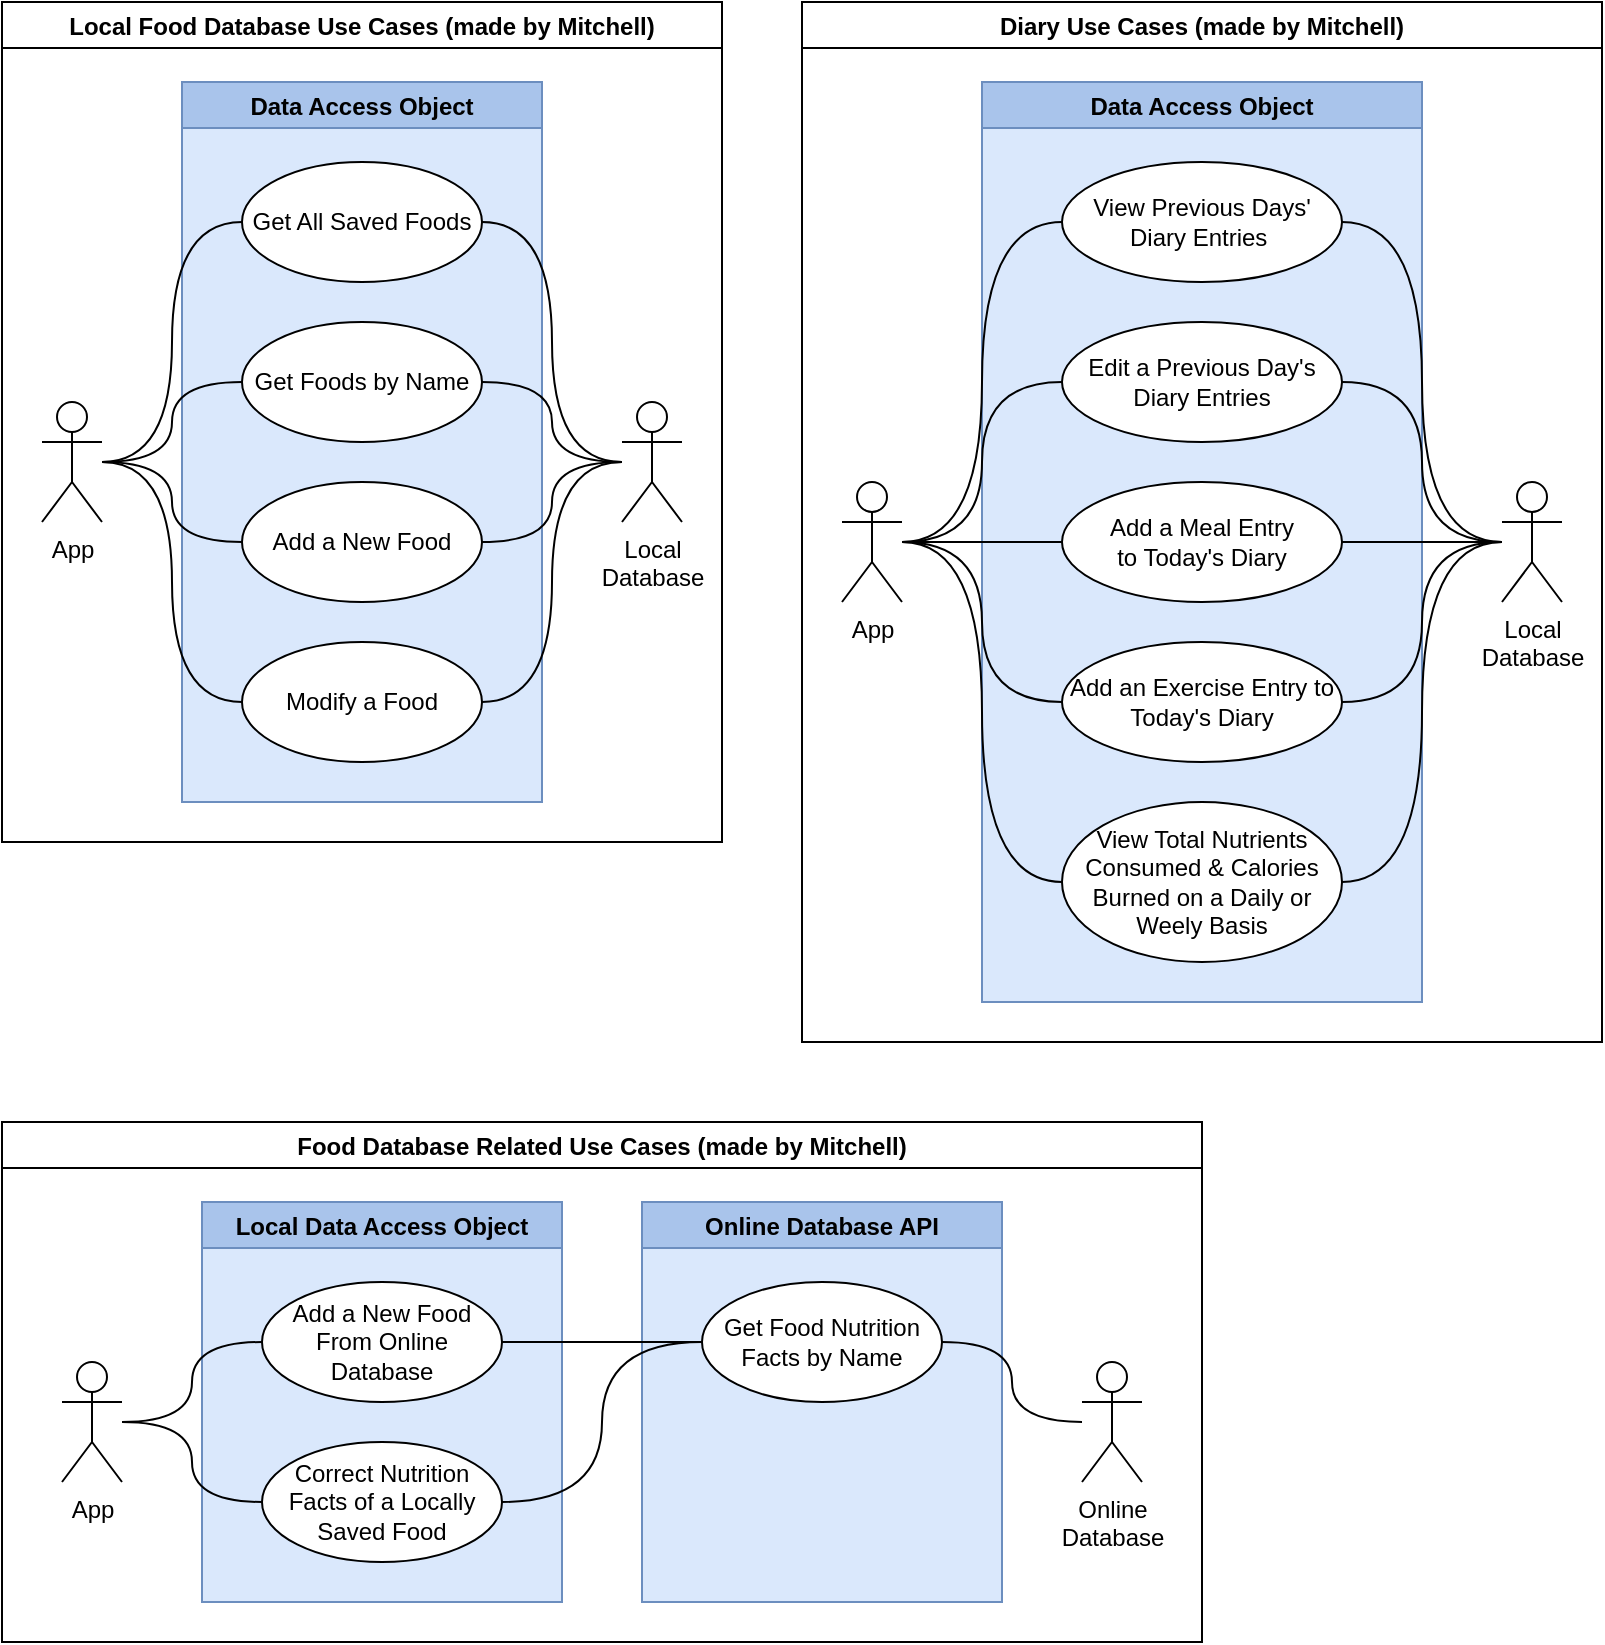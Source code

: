 <?xml version="1.0" encoding="UTF-8"?>
<mxfile version="13.7.5" type="google"><diagram id="3jenhwrjJ5e5n_R-oO0P" name="Page-1"><mxGraphModel dx="1159" dy="1004" grid="1" gridSize="10" guides="1" tooltips="1" connect="1" arrows="1" fold="1" page="0" pageScale="1" pageWidth="1100" pageHeight="850" math="0" shadow="0"><root><mxCell id="0"/><mxCell id="1" parent="0"/><mxCell id="G7qd0cQmT7bevrnCoasT-1" value="Food Database Related Use Cases (made by Mitchell)" style="swimlane;fillColor=none;" vertex="1" parent="1"><mxGeometry x="40" y="600" width="600" height="260" as="geometry"/></mxCell><mxCell id="G7qd0cQmT7bevrnCoasT-3" value="Local Data Access Object" style="swimlane;glass=0;strokeColor=#6c8ebf;sketch=0;shadow=0;rounded=0;swimlaneLine=1;strokeWidth=1;swimlaneFillColor=#DAE8FC;fillColor=#A9C4EB;" vertex="1" parent="G7qd0cQmT7bevrnCoasT-1"><mxGeometry x="100" y="40" width="180" height="200" as="geometry"/></mxCell><mxCell id="G7qd0cQmT7bevrnCoasT-11" value="Add a New Food From Online Database" style="ellipse;whiteSpace=wrap;html=1;" vertex="1" parent="G7qd0cQmT7bevrnCoasT-3"><mxGeometry x="30" y="40" width="120" height="60" as="geometry"/></mxCell><mxCell id="G7qd0cQmT7bevrnCoasT-12" value="Correct Nutrition Facts of a Locally Saved Food" style="ellipse;whiteSpace=wrap;html=1;" vertex="1" parent="G7qd0cQmT7bevrnCoasT-3"><mxGeometry x="30" y="120" width="120" height="60" as="geometry"/></mxCell><mxCell id="G7qd0cQmT7bevrnCoasT-54" value="Online Database API" style="swimlane;glass=0;strokeColor=#6c8ebf;sketch=0;shadow=0;rounded=0;swimlaneLine=1;strokeWidth=1;swimlaneFillColor=#DAE8FC;fillColor=#A9C4EB;startSize=23;" vertex="1" parent="G7qd0cQmT7bevrnCoasT-1"><mxGeometry x="320" y="40" width="180" height="200" as="geometry"/></mxCell><mxCell id="G7qd0cQmT7bevrnCoasT-56" value="Get Food Nutrition Facts by Name" style="ellipse;whiteSpace=wrap;html=1;" vertex="1" parent="G7qd0cQmT7bevrnCoasT-54"><mxGeometry x="30" y="40" width="120" height="60" as="geometry"/></mxCell><mxCell id="G7qd0cQmT7bevrnCoasT-59" style="edgeStyle=elbowEdgeStyle;curved=1;orthogonalLoop=1;jettySize=auto;html=1;endArrow=none;endFill=0;targetPerimeterSpacing=0;strokeColor=#000000;" edge="1" parent="G7qd0cQmT7bevrnCoasT-1" source="G7qd0cQmT7bevrnCoasT-11" target="G7qd0cQmT7bevrnCoasT-56"><mxGeometry relative="1" as="geometry"/></mxCell><mxCell id="G7qd0cQmT7bevrnCoasT-61" style="edgeStyle=elbowEdgeStyle;curved=1;orthogonalLoop=1;jettySize=auto;html=1;endArrow=none;endFill=0;targetPerimeterSpacing=0;strokeColor=#000000;" edge="1" parent="G7qd0cQmT7bevrnCoasT-1" source="G7qd0cQmT7bevrnCoasT-60" target="G7qd0cQmT7bevrnCoasT-11"><mxGeometry relative="1" as="geometry"/></mxCell><mxCell id="G7qd0cQmT7bevrnCoasT-62" style="edgeStyle=elbowEdgeStyle;curved=1;orthogonalLoop=1;jettySize=auto;html=1;endArrow=none;endFill=0;targetPerimeterSpacing=0;strokeColor=#000000;" edge="1" parent="G7qd0cQmT7bevrnCoasT-1" source="G7qd0cQmT7bevrnCoasT-60" target="G7qd0cQmT7bevrnCoasT-12"><mxGeometry relative="1" as="geometry"/></mxCell><mxCell id="G7qd0cQmT7bevrnCoasT-60" value="App" style="shape=umlActor;verticalLabelPosition=bottom;verticalAlign=top;html=1;" vertex="1" parent="G7qd0cQmT7bevrnCoasT-1"><mxGeometry x="30" y="120" width="30" height="60" as="geometry"/></mxCell><mxCell id="G7qd0cQmT7bevrnCoasT-63" style="edgeStyle=elbowEdgeStyle;curved=1;orthogonalLoop=1;jettySize=auto;html=1;endArrow=none;endFill=0;targetPerimeterSpacing=0;strokeColor=#000000;" edge="1" parent="G7qd0cQmT7bevrnCoasT-1" source="G7qd0cQmT7bevrnCoasT-12" target="G7qd0cQmT7bevrnCoasT-56"><mxGeometry relative="1" as="geometry"/></mxCell><mxCell id="G7qd0cQmT7bevrnCoasT-64" value="Online&lt;br&gt;Database" style="shape=umlActor;verticalLabelPosition=bottom;verticalAlign=top;html=1;" vertex="1" parent="G7qd0cQmT7bevrnCoasT-1"><mxGeometry x="540" y="120" width="30" height="60" as="geometry"/></mxCell><mxCell id="G7qd0cQmT7bevrnCoasT-67" style="edgeStyle=elbowEdgeStyle;curved=1;orthogonalLoop=1;jettySize=auto;html=1;endArrow=none;endFill=0;targetPerimeterSpacing=0;strokeColor=#000000;" edge="1" parent="G7qd0cQmT7bevrnCoasT-1" source="G7qd0cQmT7bevrnCoasT-56" target="G7qd0cQmT7bevrnCoasT-64"><mxGeometry relative="1" as="geometry"/></mxCell><mxCell id="G7qd0cQmT7bevrnCoasT-18" value="Diary Use Cases (made by Mitchell)" style="swimlane;fillColor=none;" vertex="1" parent="1"><mxGeometry x="440" y="40" width="400" height="520" as="geometry"/></mxCell><mxCell id="G7qd0cQmT7bevrnCoasT-19" value="App" style="shape=umlActor;verticalLabelPosition=bottom;verticalAlign=top;html=1;" vertex="1" parent="G7qd0cQmT7bevrnCoasT-18"><mxGeometry x="20" y="240" width="30" height="60" as="geometry"/></mxCell><mxCell id="G7qd0cQmT7bevrnCoasT-20" value="Data Access Object" style="swimlane;glass=0;strokeColor=#6c8ebf;sketch=0;shadow=0;rounded=0;swimlaneLine=1;strokeWidth=1;swimlaneFillColor=#DAE8FC;fillColor=#A9C4EB;" vertex="1" parent="G7qd0cQmT7bevrnCoasT-18"><mxGeometry x="90" y="40" width="220" height="460" as="geometry"/></mxCell><mxCell id="G7qd0cQmT7bevrnCoasT-21" value="View Previous Days' Diary Entries&amp;nbsp;" style="ellipse;whiteSpace=wrap;html=1;" vertex="1" parent="G7qd0cQmT7bevrnCoasT-20"><mxGeometry x="40" y="40" width="140" height="60" as="geometry"/></mxCell><mxCell id="G7qd0cQmT7bevrnCoasT-22" value="Add a Meal Entry&lt;br&gt;to Today's Diary" style="ellipse;whiteSpace=wrap;html=1;" vertex="1" parent="G7qd0cQmT7bevrnCoasT-20"><mxGeometry x="40" y="200" width="140" height="60" as="geometry"/></mxCell><mxCell id="G7qd0cQmT7bevrnCoasT-23" value="Add an Exercise Entry to Today's Diary" style="ellipse;whiteSpace=wrap;html=1;" vertex="1" parent="G7qd0cQmT7bevrnCoasT-20"><mxGeometry x="40" y="280" width="140" height="60" as="geometry"/></mxCell><mxCell id="G7qd0cQmT7bevrnCoasT-24" value="Edit a Previous Day's Diary Entries" style="ellipse;whiteSpace=wrap;html=1;" vertex="1" parent="G7qd0cQmT7bevrnCoasT-20"><mxGeometry x="40" y="120" width="140" height="60" as="geometry"/></mxCell><mxCell id="G7qd0cQmT7bevrnCoasT-35" value="View Total Nutrients Consumed &amp;amp; Calories Burned on a Daily or Weely Basis" style="ellipse;whiteSpace=wrap;html=1;" vertex="1" parent="G7qd0cQmT7bevrnCoasT-20"><mxGeometry x="40" y="360" width="140" height="80" as="geometry"/></mxCell><mxCell id="G7qd0cQmT7bevrnCoasT-25" value="Local&lt;br&gt;Database" style="shape=umlActor;verticalLabelPosition=bottom;verticalAlign=top;html=1;" vertex="1" parent="G7qd0cQmT7bevrnCoasT-18"><mxGeometry x="350" y="240" width="30" height="60" as="geometry"/></mxCell><mxCell id="G7qd0cQmT7bevrnCoasT-26" style="edgeStyle=elbowEdgeStyle;orthogonalLoop=1;jettySize=auto;html=1;endArrow=none;endFill=0;exitX=1;exitY=0.5;exitDx=0;exitDy=0;curved=1;" edge="1" parent="G7qd0cQmT7bevrnCoasT-18" source="G7qd0cQmT7bevrnCoasT-22" target="G7qd0cQmT7bevrnCoasT-25"><mxGeometry relative="1" as="geometry"/></mxCell><mxCell id="G7qd0cQmT7bevrnCoasT-27" style="edgeStyle=elbowEdgeStyle;orthogonalLoop=1;jettySize=auto;html=1;endArrow=none;endFill=0;curved=1;" edge="1" parent="G7qd0cQmT7bevrnCoasT-18" source="G7qd0cQmT7bevrnCoasT-21" target="G7qd0cQmT7bevrnCoasT-25"><mxGeometry relative="1" as="geometry"/></mxCell><mxCell id="G7qd0cQmT7bevrnCoasT-28" style="edgeStyle=elbowEdgeStyle;orthogonalLoop=1;jettySize=auto;html=1;entryX=0;entryY=0.5;entryDx=0;entryDy=0;endArrow=none;endFill=0;curved=1;" edge="1" parent="G7qd0cQmT7bevrnCoasT-18" source="G7qd0cQmT7bevrnCoasT-19" target="G7qd0cQmT7bevrnCoasT-21"><mxGeometry relative="1" as="geometry"/></mxCell><mxCell id="G7qd0cQmT7bevrnCoasT-29" style="orthogonalLoop=1;jettySize=auto;html=1;entryX=0;entryY=0.5;entryDx=0;entryDy=0;endArrow=none;endFill=0;targetPerimeterSpacing=0;edgeStyle=elbowEdgeStyle;curved=1;" edge="1" parent="G7qd0cQmT7bevrnCoasT-18" source="G7qd0cQmT7bevrnCoasT-19" target="G7qd0cQmT7bevrnCoasT-22"><mxGeometry relative="1" as="geometry"/></mxCell><mxCell id="G7qd0cQmT7bevrnCoasT-30" style="orthogonalLoop=1;jettySize=auto;html=1;entryX=0;entryY=0.5;entryDx=0;entryDy=0;endArrow=none;endFill=0;targetPerimeterSpacing=0;edgeStyle=elbowEdgeStyle;curved=1;" edge="1" parent="G7qd0cQmT7bevrnCoasT-18" source="G7qd0cQmT7bevrnCoasT-19" target="G7qd0cQmT7bevrnCoasT-23"><mxGeometry relative="1" as="geometry"><mxPoint x="40" y="200" as="sourcePoint"/><mxPoint x="130" y="120" as="targetPoint"/></mxGeometry></mxCell><mxCell id="G7qd0cQmT7bevrnCoasT-31" style="orthogonalLoop=1;jettySize=auto;html=1;endArrow=none;endFill=0;targetPerimeterSpacing=0;edgeStyle=elbowEdgeStyle;curved=1;" edge="1" parent="G7qd0cQmT7bevrnCoasT-18" source="G7qd0cQmT7bevrnCoasT-19" target="G7qd0cQmT7bevrnCoasT-24"><mxGeometry relative="1" as="geometry"><mxPoint x="50" y="210" as="sourcePoint"/><mxPoint x="140" y="130" as="targetPoint"/></mxGeometry></mxCell><mxCell id="G7qd0cQmT7bevrnCoasT-32" style="orthogonalLoop=1;jettySize=auto;html=1;endArrow=none;endFill=0;targetPerimeterSpacing=0;edgeStyle=elbowEdgeStyle;curved=1;" edge="1" parent="G7qd0cQmT7bevrnCoasT-18" source="G7qd0cQmT7bevrnCoasT-25" target="G7qd0cQmT7bevrnCoasT-23"><mxGeometry relative="1" as="geometry"><mxPoint x="60" y="220" as="sourcePoint"/><mxPoint x="150" y="140" as="targetPoint"/></mxGeometry></mxCell><mxCell id="G7qd0cQmT7bevrnCoasT-33" style="orthogonalLoop=1;jettySize=auto;html=1;endArrow=none;endFill=0;targetPerimeterSpacing=0;edgeStyle=elbowEdgeStyle;curved=1;" edge="1" parent="G7qd0cQmT7bevrnCoasT-18" source="G7qd0cQmT7bevrnCoasT-25" target="G7qd0cQmT7bevrnCoasT-24"><mxGeometry relative="1" as="geometry"><mxPoint x="70" y="230" as="sourcePoint"/><mxPoint x="160" y="150" as="targetPoint"/></mxGeometry></mxCell><mxCell id="G7qd0cQmT7bevrnCoasT-36" style="orthogonalLoop=1;jettySize=auto;html=1;endArrow=none;endFill=0;targetPerimeterSpacing=0;edgeStyle=elbowEdgeStyle;curved=1;" edge="1" parent="G7qd0cQmT7bevrnCoasT-18" source="G7qd0cQmT7bevrnCoasT-19" target="G7qd0cQmT7bevrnCoasT-35"><mxGeometry relative="1" as="geometry"><mxPoint x="60" y="240" as="sourcePoint"/><mxPoint x="140" y="360" as="targetPoint"/></mxGeometry></mxCell><mxCell id="G7qd0cQmT7bevrnCoasT-37" style="orthogonalLoop=1;jettySize=auto;html=1;entryX=1;entryY=0.5;entryDx=0;entryDy=0;endArrow=none;endFill=0;targetPerimeterSpacing=0;edgeStyle=elbowEdgeStyle;curved=1;" edge="1" parent="G7qd0cQmT7bevrnCoasT-18" source="G7qd0cQmT7bevrnCoasT-25" target="G7qd0cQmT7bevrnCoasT-35"><mxGeometry relative="1" as="geometry"><mxPoint x="70" y="250" as="sourcePoint"/><mxPoint x="150" y="370" as="targetPoint"/></mxGeometry></mxCell><mxCell id="G7qd0cQmT7bevrnCoasT-38" value="Local Food Database Use Cases (made by Mitchell)" style="swimlane;fillColor=none;" vertex="1" parent="1"><mxGeometry x="40" y="40" width="360" height="420" as="geometry"/></mxCell><mxCell id="G7qd0cQmT7bevrnCoasT-39" value="App" style="shape=umlActor;verticalLabelPosition=bottom;verticalAlign=top;html=1;" vertex="1" parent="G7qd0cQmT7bevrnCoasT-38"><mxGeometry x="20" y="200" width="30" height="60" as="geometry"/></mxCell><mxCell id="G7qd0cQmT7bevrnCoasT-40" value="Data Access Object" style="swimlane;glass=0;strokeColor=#6c8ebf;sketch=0;shadow=0;rounded=0;swimlaneLine=1;strokeWidth=1;swimlaneFillColor=#DAE8FC;fillColor=#A9C4EB;" vertex="1" parent="G7qd0cQmT7bevrnCoasT-38"><mxGeometry x="90" y="40" width="180" height="360" as="geometry"/></mxCell><mxCell id="G7qd0cQmT7bevrnCoasT-41" value="Get Foods by Name" style="ellipse;whiteSpace=wrap;html=1;" vertex="1" parent="G7qd0cQmT7bevrnCoasT-40"><mxGeometry x="30" y="120" width="120" height="60" as="geometry"/></mxCell><mxCell id="G7qd0cQmT7bevrnCoasT-42" value="Get All Saved Foods" style="ellipse;whiteSpace=wrap;html=1;" vertex="1" parent="G7qd0cQmT7bevrnCoasT-40"><mxGeometry x="30" y="40" width="120" height="60" as="geometry"/></mxCell><mxCell id="G7qd0cQmT7bevrnCoasT-43" value="Add a New Food" style="ellipse;whiteSpace=wrap;html=1;" vertex="1" parent="G7qd0cQmT7bevrnCoasT-40"><mxGeometry x="30" y="200" width="120" height="60" as="geometry"/></mxCell><mxCell id="G7qd0cQmT7bevrnCoasT-44" value="Modify a Food" style="ellipse;whiteSpace=wrap;html=1;" vertex="1" parent="G7qd0cQmT7bevrnCoasT-40"><mxGeometry x="30" y="280" width="120" height="60" as="geometry"/></mxCell><mxCell id="G7qd0cQmT7bevrnCoasT-45" value="Local&lt;br&gt;Database" style="shape=umlActor;verticalLabelPosition=bottom;verticalAlign=top;html=1;" vertex="1" parent="G7qd0cQmT7bevrnCoasT-38"><mxGeometry x="310" y="200" width="30" height="60" as="geometry"/></mxCell><mxCell id="G7qd0cQmT7bevrnCoasT-46" style="edgeStyle=elbowEdgeStyle;orthogonalLoop=1;jettySize=auto;html=1;endArrow=none;endFill=0;exitX=1;exitY=0.5;exitDx=0;exitDy=0;curved=1;" edge="1" parent="G7qd0cQmT7bevrnCoasT-38" source="G7qd0cQmT7bevrnCoasT-42" target="G7qd0cQmT7bevrnCoasT-45"><mxGeometry relative="1" as="geometry"/></mxCell><mxCell id="G7qd0cQmT7bevrnCoasT-47" style="edgeStyle=elbowEdgeStyle;orthogonalLoop=1;jettySize=auto;html=1;endArrow=none;endFill=0;curved=1;" edge="1" parent="G7qd0cQmT7bevrnCoasT-38" source="G7qd0cQmT7bevrnCoasT-41" target="G7qd0cQmT7bevrnCoasT-45"><mxGeometry relative="1" as="geometry"/></mxCell><mxCell id="G7qd0cQmT7bevrnCoasT-48" style="edgeStyle=elbowEdgeStyle;orthogonalLoop=1;jettySize=auto;html=1;entryX=0;entryY=0.5;entryDx=0;entryDy=0;endArrow=none;endFill=0;curved=1;" edge="1" parent="G7qd0cQmT7bevrnCoasT-38" source="G7qd0cQmT7bevrnCoasT-39" target="G7qd0cQmT7bevrnCoasT-41"><mxGeometry relative="1" as="geometry"/></mxCell><mxCell id="G7qd0cQmT7bevrnCoasT-49" style="orthogonalLoop=1;jettySize=auto;html=1;entryX=0;entryY=0.5;entryDx=0;entryDy=0;endArrow=none;endFill=0;targetPerimeterSpacing=0;edgeStyle=elbowEdgeStyle;curved=1;" edge="1" parent="G7qd0cQmT7bevrnCoasT-38" source="G7qd0cQmT7bevrnCoasT-39" target="G7qd0cQmT7bevrnCoasT-42"><mxGeometry relative="1" as="geometry"/></mxCell><mxCell id="G7qd0cQmT7bevrnCoasT-50" style="orthogonalLoop=1;jettySize=auto;html=1;entryX=0;entryY=0.5;entryDx=0;entryDy=0;endArrow=none;endFill=0;targetPerimeterSpacing=0;edgeStyle=elbowEdgeStyle;curved=1;" edge="1" parent="G7qd0cQmT7bevrnCoasT-38" source="G7qd0cQmT7bevrnCoasT-39" target="G7qd0cQmT7bevrnCoasT-43"><mxGeometry relative="1" as="geometry"><mxPoint x="40" y="200" as="sourcePoint"/><mxPoint x="130" y="120" as="targetPoint"/></mxGeometry></mxCell><mxCell id="G7qd0cQmT7bevrnCoasT-51" style="orthogonalLoop=1;jettySize=auto;html=1;endArrow=none;endFill=0;targetPerimeterSpacing=0;edgeStyle=elbowEdgeStyle;curved=1;" edge="1" parent="G7qd0cQmT7bevrnCoasT-38" source="G7qd0cQmT7bevrnCoasT-39" target="G7qd0cQmT7bevrnCoasT-44"><mxGeometry relative="1" as="geometry"><mxPoint x="50" y="210" as="sourcePoint"/><mxPoint x="140" y="130" as="targetPoint"/></mxGeometry></mxCell><mxCell id="G7qd0cQmT7bevrnCoasT-52" style="orthogonalLoop=1;jettySize=auto;html=1;endArrow=none;endFill=0;targetPerimeterSpacing=0;edgeStyle=elbowEdgeStyle;curved=1;" edge="1" parent="G7qd0cQmT7bevrnCoasT-38" source="G7qd0cQmT7bevrnCoasT-45" target="G7qd0cQmT7bevrnCoasT-43"><mxGeometry relative="1" as="geometry"><mxPoint x="60" y="220" as="sourcePoint"/><mxPoint x="150" y="140" as="targetPoint"/></mxGeometry></mxCell><mxCell id="G7qd0cQmT7bevrnCoasT-53" style="orthogonalLoop=1;jettySize=auto;html=1;endArrow=none;endFill=0;targetPerimeterSpacing=0;edgeStyle=elbowEdgeStyle;curved=1;" edge="1" parent="G7qd0cQmT7bevrnCoasT-38" source="G7qd0cQmT7bevrnCoasT-45" target="G7qd0cQmT7bevrnCoasT-44"><mxGeometry relative="1" as="geometry"><mxPoint x="70" y="230" as="sourcePoint"/><mxPoint x="160" y="150" as="targetPoint"/></mxGeometry></mxCell></root></mxGraphModel></diagram></mxfile>